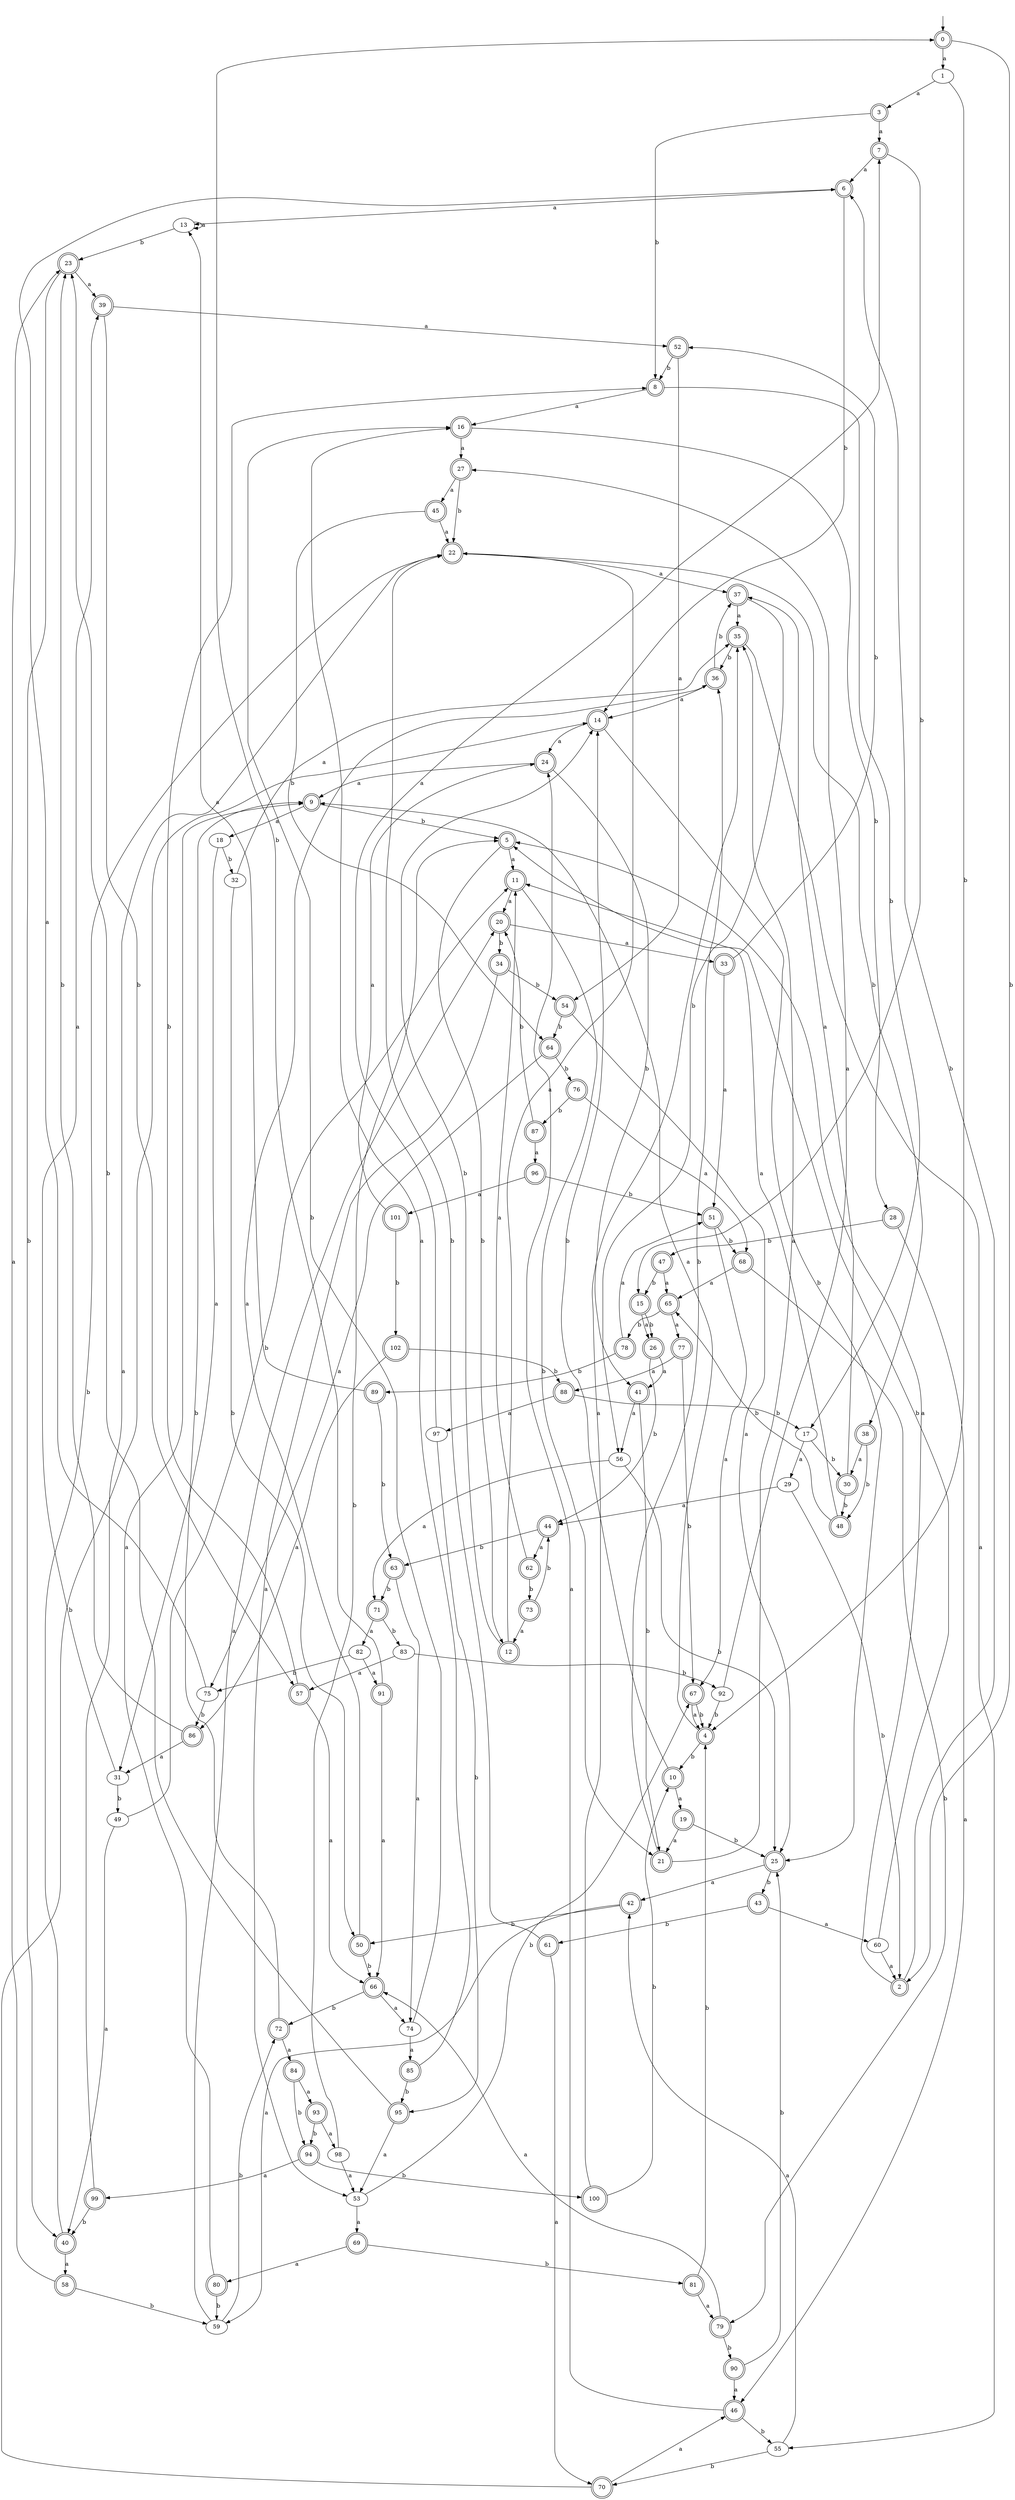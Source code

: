 digraph RandomDFA {
  __start0 [label="", shape=none];
  __start0 -> 0 [label=""];
  0 [shape=circle] [shape=doublecircle]
  0 -> 1 [label="a"]
  0 -> 2 [label="b"]
  1
  1 -> 3 [label="a"]
  1 -> 4 [label="b"]
  2 [shape=doublecircle]
  2 -> 5 [label="a"]
  2 -> 6 [label="b"]
  3 [shape=doublecircle]
  3 -> 7 [label="a"]
  3 -> 8 [label="b"]
  4 [shape=doublecircle]
  4 -> 9 [label="a"]
  4 -> 10 [label="b"]
  5 [shape=doublecircle]
  5 -> 11 [label="a"]
  5 -> 12 [label="b"]
  6 [shape=doublecircle]
  6 -> 13 [label="a"]
  6 -> 14 [label="b"]
  7 [shape=doublecircle]
  7 -> 6 [label="a"]
  7 -> 15 [label="b"]
  8 [shape=doublecircle]
  8 -> 16 [label="a"]
  8 -> 17 [label="b"]
  9 [shape=doublecircle]
  9 -> 18 [label="a"]
  9 -> 5 [label="b"]
  10 [shape=doublecircle]
  10 -> 19 [label="a"]
  10 -> 14 [label="b"]
  11 [shape=doublecircle]
  11 -> 20 [label="a"]
  11 -> 21 [label="b"]
  12 [shape=doublecircle]
  12 -> 22 [label="a"]
  12 -> 14 [label="b"]
  13
  13 -> 13 [label="a"]
  13 -> 23 [label="b"]
  14 [shape=doublecircle]
  14 -> 24 [label="a"]
  14 -> 25 [label="b"]
  15 [shape=doublecircle]
  15 -> 26 [label="a"]
  15 -> 26 [label="b"]
  16 [shape=doublecircle]
  16 -> 27 [label="a"]
  16 -> 28 [label="b"]
  17
  17 -> 29 [label="a"]
  17 -> 30 [label="b"]
  18
  18 -> 31 [label="a"]
  18 -> 32 [label="b"]
  19 [shape=doublecircle]
  19 -> 21 [label="a"]
  19 -> 25 [label="b"]
  20 [shape=doublecircle]
  20 -> 33 [label="a"]
  20 -> 34 [label="b"]
  21 [shape=doublecircle]
  21 -> 35 [label="a"]
  21 -> 36 [label="b"]
  22 [shape=doublecircle]
  22 -> 37 [label="a"]
  22 -> 38 [label="b"]
  23 [shape=doublecircle]
  23 -> 39 [label="a"]
  23 -> 40 [label="b"]
  24 [shape=doublecircle]
  24 -> 9 [label="a"]
  24 -> 41 [label="b"]
  25 [shape=doublecircle]
  25 -> 42 [label="a"]
  25 -> 43 [label="b"]
  26 [shape=doublecircle]
  26 -> 41 [label="a"]
  26 -> 44 [label="b"]
  27 [shape=doublecircle]
  27 -> 45 [label="a"]
  27 -> 22 [label="b"]
  28 [shape=doublecircle]
  28 -> 46 [label="a"]
  28 -> 47 [label="b"]
  29
  29 -> 44 [label="a"]
  29 -> 2 [label="b"]
  30 [shape=doublecircle]
  30 -> 37 [label="a"]
  30 -> 48 [label="b"]
  31
  31 -> 39 [label="a"]
  31 -> 49 [label="b"]
  32
  32 -> 35 [label="a"]
  32 -> 50 [label="b"]
  33 [shape=doublecircle]
  33 -> 51 [label="a"]
  33 -> 52 [label="b"]
  34 [shape=doublecircle]
  34 -> 53 [label="a"]
  34 -> 54 [label="b"]
  35 [shape=doublecircle]
  35 -> 55 [label="a"]
  35 -> 36 [label="b"]
  36 [shape=doublecircle]
  36 -> 14 [label="a"]
  36 -> 37 [label="b"]
  37 [shape=doublecircle]
  37 -> 35 [label="a"]
  37 -> 56 [label="b"]
  38 [shape=doublecircle]
  38 -> 30 [label="a"]
  38 -> 48 [label="b"]
  39 [shape=doublecircle]
  39 -> 52 [label="a"]
  39 -> 57 [label="b"]
  40 [shape=doublecircle]
  40 -> 58 [label="a"]
  40 -> 22 [label="b"]
  41 [shape=doublecircle]
  41 -> 56 [label="a"]
  41 -> 21 [label="b"]
  42 [shape=doublecircle]
  42 -> 59 [label="a"]
  42 -> 50 [label="b"]
  43 [shape=doublecircle]
  43 -> 60 [label="a"]
  43 -> 61 [label="b"]
  44 [shape=doublecircle]
  44 -> 62 [label="a"]
  44 -> 63 [label="b"]
  45 [shape=doublecircle]
  45 -> 22 [label="a"]
  45 -> 64 [label="b"]
  46 [shape=doublecircle]
  46 -> 24 [label="a"]
  46 -> 55 [label="b"]
  47 [shape=doublecircle]
  47 -> 65 [label="a"]
  47 -> 15 [label="b"]
  48 [shape=doublecircle]
  48 -> 5 [label="a"]
  48 -> 65 [label="b"]
  49
  49 -> 40 [label="a"]
  49 -> 11 [label="b"]
  50 [shape=doublecircle]
  50 -> 36 [label="a"]
  50 -> 66 [label="b"]
  51 [shape=doublecircle]
  51 -> 67 [label="a"]
  51 -> 68 [label="b"]
  52 [shape=doublecircle]
  52 -> 54 [label="a"]
  52 -> 8 [label="b"]
  53
  53 -> 69 [label="a"]
  53 -> 67 [label="b"]
  54 [shape=doublecircle]
  54 -> 25 [label="a"]
  54 -> 64 [label="b"]
  55
  55 -> 42 [label="a"]
  55 -> 70 [label="b"]
  56
  56 -> 71 [label="a"]
  56 -> 25 [label="b"]
  57 [shape=doublecircle]
  57 -> 66 [label="a"]
  57 -> 8 [label="b"]
  58 [shape=doublecircle]
  58 -> 23 [label="a"]
  58 -> 59 [label="b"]
  59
  59 -> 20 [label="a"]
  59 -> 72 [label="b"]
  60
  60 -> 2 [label="a"]
  60 -> 11 [label="b"]
  61 [shape=doublecircle]
  61 -> 70 [label="a"]
  61 -> 22 [label="b"]
  62 [shape=doublecircle]
  62 -> 11 [label="a"]
  62 -> 73 [label="b"]
  63 [shape=doublecircle]
  63 -> 74 [label="a"]
  63 -> 71 [label="b"]
  64 [shape=doublecircle]
  64 -> 75 [label="a"]
  64 -> 76 [label="b"]
  65 [shape=doublecircle]
  65 -> 77 [label="a"]
  65 -> 78 [label="b"]
  66 [shape=doublecircle]
  66 -> 74 [label="a"]
  66 -> 72 [label="b"]
  67 [shape=doublecircle]
  67 -> 4 [label="a"]
  67 -> 4 [label="b"]
  68 [shape=doublecircle]
  68 -> 65 [label="a"]
  68 -> 79 [label="b"]
  69 [shape=doublecircle]
  69 -> 80 [label="a"]
  69 -> 81 [label="b"]
  70 [shape=doublecircle]
  70 -> 46 [label="a"]
  70 -> 14 [label="b"]
  71 [shape=doublecircle]
  71 -> 82 [label="a"]
  71 -> 83 [label="b"]
  72 [shape=doublecircle]
  72 -> 84 [label="a"]
  72 -> 9 [label="b"]
  73 [shape=doublecircle]
  73 -> 12 [label="a"]
  73 -> 44 [label="b"]
  74
  74 -> 85 [label="a"]
  74 -> 16 [label="b"]
  75
  75 -> 6 [label="a"]
  75 -> 86 [label="b"]
  76 [shape=doublecircle]
  76 -> 68 [label="a"]
  76 -> 87 [label="b"]
  77 [shape=doublecircle]
  77 -> 88 [label="a"]
  77 -> 67 [label="b"]
  78 [shape=doublecircle]
  78 -> 51 [label="a"]
  78 -> 89 [label="b"]
  79 [shape=doublecircle]
  79 -> 66 [label="a"]
  79 -> 90 [label="b"]
  80 [shape=doublecircle]
  80 -> 9 [label="a"]
  80 -> 59 [label="b"]
  81 [shape=doublecircle]
  81 -> 79 [label="a"]
  81 -> 4 [label="b"]
  82
  82 -> 91 [label="a"]
  82 -> 75 [label="b"]
  83
  83 -> 57 [label="a"]
  83 -> 92 [label="b"]
  84 [shape=doublecircle]
  84 -> 93 [label="a"]
  84 -> 94 [label="b"]
  85 [shape=doublecircle]
  85 -> 16 [label="a"]
  85 -> 95 [label="b"]
  86 [shape=doublecircle]
  86 -> 31 [label="a"]
  86 -> 23 [label="b"]
  87 [shape=doublecircle]
  87 -> 96 [label="a"]
  87 -> 20 [label="b"]
  88 [shape=doublecircle]
  88 -> 97 [label="a"]
  88 -> 17 [label="b"]
  89 [shape=doublecircle]
  89 -> 13 [label="a"]
  89 -> 63 [label="b"]
  90 [shape=doublecircle]
  90 -> 46 [label="a"]
  90 -> 25 [label="b"]
  91 [shape=doublecircle]
  91 -> 66 [label="a"]
  91 -> 0 [label="b"]
  92
  92 -> 27 [label="a"]
  92 -> 4 [label="b"]
  93 [shape=doublecircle]
  93 -> 98 [label="a"]
  93 -> 94 [label="b"]
  94 [shape=doublecircle]
  94 -> 99 [label="a"]
  94 -> 100 [label="b"]
  95 [shape=doublecircle]
  95 -> 53 [label="a"]
  95 -> 23 [label="b"]
  96 [shape=doublecircle]
  96 -> 101 [label="a"]
  96 -> 51 [label="b"]
  97
  97 -> 7 [label="a"]
  97 -> 95 [label="b"]
  98
  98 -> 53 [label="a"]
  98 -> 5 [label="b"]
  99 [shape=doublecircle]
  99 -> 22 [label="a"]
  99 -> 40 [label="b"]
  100 [shape=doublecircle]
  100 -> 35 [label="a"]
  100 -> 10 [label="b"]
  101 [shape=doublecircle]
  101 -> 24 [label="a"]
  101 -> 102 [label="b"]
  102 [shape=doublecircle]
  102 -> 86 [label="a"]
  102 -> 88 [label="b"]
}
